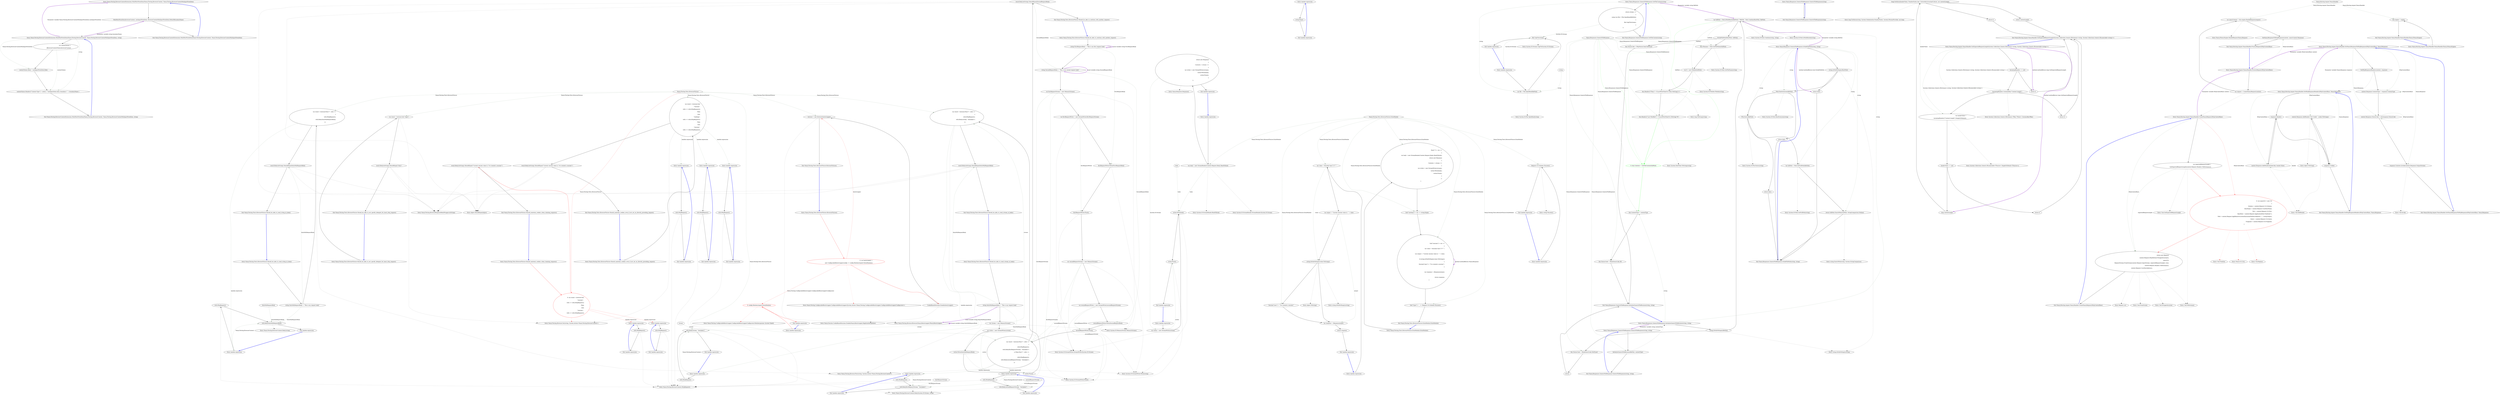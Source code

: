 digraph  {
n0 [cluster="Nancy.Testing.BrowserContextExtensions.MultiPartFormData(Nancy.Testing.BrowserContext, Nancy.Testing.BrowserContextMultipartFormData)", label="Entry Nancy.Testing.BrowserContextExtensions.MultiPartFormData(Nancy.Testing.BrowserContext, Nancy.Testing.BrowserContextMultipartFormData)", span="12-12"];
n1 [cluster="Nancy.Testing.BrowserContextExtensions.MultiPartFormData(Nancy.Testing.BrowserContext, Nancy.Testing.BrowserContextMultipartFormData)", label="MultiPartFormData(browserContext, multipartFormData, BrowserContextMultipartFormData.DefaultBoundaryName)", span="14-14"];
n2 [cluster="Nancy.Testing.BrowserContextExtensions.MultiPartFormData(Nancy.Testing.BrowserContext, Nancy.Testing.BrowserContextMultipartFormData)", label="Exit Nancy.Testing.BrowserContextExtensions.MultiPartFormData(Nancy.Testing.BrowserContext, Nancy.Testing.BrowserContextMultipartFormData)", span="12-12"];
n3 [cluster="Nancy.Testing.BrowserContextExtensions.MultiPartFormData(Nancy.Testing.BrowserContext, Nancy.Testing.BrowserContextMultipartFormData, string)", label="Entry Nancy.Testing.BrowserContextExtensions.MultiPartFormData(Nancy.Testing.BrowserContext, Nancy.Testing.BrowserContextMultipartFormData, string)", span="23-23"];
n4 [cluster="Nancy.Testing.BrowserContextExtensions.MultiPartFormData(Nancy.Testing.BrowserContext, Nancy.Testing.BrowserContextMultipartFormData, string)", label="var contextValues =\r\n                (IBrowserContextValues)browserContext", span="25-26"];
n5 [cluster="Nancy.Testing.BrowserContextExtensions.MultiPartFormData(Nancy.Testing.BrowserContext, Nancy.Testing.BrowserContextMultipartFormData, string)", label="contextValues.Body = multipartFormData.Body", span="28-28"];
n6 [cluster="Nancy.Testing.BrowserContextExtensions.MultiPartFormData(Nancy.Testing.BrowserContext, Nancy.Testing.BrowserContextMultipartFormData, string)", label="contextValues.Headers[''Content-Type''] = new[] { ''multipart/form-data; boundary='' + boundaryName }", span="29-29"];
n7 [cluster="Nancy.Testing.BrowserContextExtensions.MultiPartFormData(Nancy.Testing.BrowserContext, Nancy.Testing.BrowserContextMultipartFormData, string)", label="Exit Nancy.Testing.BrowserContextExtensions.MultiPartFormData(Nancy.Testing.BrowserContext, Nancy.Testing.BrowserContextMultipartFormData, string)", span="23-23"];
m0_43 [cluster="Nancy.Testing.BrowserContext.Body(System.IO.Stream, string)", file="BrowserFixture.cs", label="Entry Nancy.Testing.BrowserContext.Body(System.IO.Stream, string)", span="70-70"];
m0_70 [cluster="Nancy.Testing.Browser.Get(string, System.Action<Nancy.Testing.BrowserContext>)", file="BrowserFixture.cs", label="Entry Nancy.Testing.Browser.Get(string, System.Action<Nancy.Testing.BrowserContext>)", span="50-50"];
m0_66 [cluster="Nancy.Testing.Tests.BrowserFixture.Should_maintain_cookies_when_chaining_requests()", file="BrowserFixture.cs", label="Entry Nancy.Testing.Tests.BrowserFixture.Should_maintain_cookies_when_chaining_requests()", span="90-90"];
m0_67 [cluster="Nancy.Testing.Tests.BrowserFixture.Should_maintain_cookies_when_chaining_requests()", color=red, community=0, file="BrowserFixture.cs", label="0: var result = browser.Get(\r\n                    ''/session'', \r\n                    with => with.HttpRequest())\r\n                .Then\r\n                .Get(\r\n                    ''/session'', \r\n                    with => with.HttpRequest())", span="94-100"];
m0_68 [cluster="Nancy.Testing.Tests.BrowserFixture.Should_maintain_cookies_when_chaining_requests()", file="BrowserFixture.cs", label="result.Body.AsString().ShouldEqual(''Current session value is: I've created a session!'')", span="102-102"];
m0_69 [cluster="Nancy.Testing.Tests.BrowserFixture.Should_maintain_cookies_when_chaining_requests()", file="BrowserFixture.cs", label="Exit Nancy.Testing.Tests.BrowserFixture.Should_maintain_cookies_when_chaining_requests()", span="90-90"];
m0_17 [cluster="Nancy.Testing.Browser.Post(string, System.Action<Nancy.Testing.BrowserContext>)", file="BrowserFixture.cs", label="Entry Nancy.Testing.Browser.Post(string, System.Action<Nancy.Testing.BrowserContext>)", span="94-94"];
m0_24 [cluster="Nancy.Testing.BrowserContext.HttpRequest()", file="BrowserFixture.cs", label="Entry Nancy.Testing.BrowserContext.HttpRequest()", span="116-116"];
m0_123 [cluster="object.ToString()", file="BrowserFixture.cs", label="Entry object.ToString()", span="0-0"];
m0_19 [cluster="object.ShouldEqual(object)", file="BrowserFixture.cs", label="Entry object.ShouldEqual(object)", span="80-80"];
m0_77 [cluster="Nancy.Testing.Tests.BrowserFixture.Should_maintain_cookies_even_if_not_set_on_directly_preceding_request()", file="BrowserFixture.cs", label="Entry Nancy.Testing.Tests.BrowserFixture.Should_maintain_cookies_even_if_not_set_on_directly_preceding_request()", span="106-106"];
m0_78 [cluster="Nancy.Testing.Tests.BrowserFixture.Should_maintain_cookies_even_if_not_set_on_directly_preceding_request()", file="BrowserFixture.cs", label="var result = browser.Get(\r\n                    ''/session'',\r\n                    with => with.HttpRequest())\r\n                .Then\r\n                .Get(\r\n                    ''/nothing'',\r\n                    with => with.HttpRequest())\r\n                .Then\r\n                .Get(\r\n                    ''/session'',\r\n                    with => with.HttpRequest())", span="110-120"];
m0_79 [cluster="Nancy.Testing.Tests.BrowserFixture.Should_maintain_cookies_even_if_not_set_on_directly_preceding_request()", file="BrowserFixture.cs", label="result.Body.AsString().ShouldEqual(''Current session value is: I've created a session!'')", span="122-122"];
m0_80 [cluster="Nancy.Testing.Tests.BrowserFixture.Should_maintain_cookies_even_if_not_set_on_directly_preceding_request()", file="BrowserFixture.cs", label="Exit Nancy.Testing.Tests.BrowserFixture.Should_maintain_cookies_even_if_not_set_on_directly_preceding_request()", span="106-106"];
m0_18 [cluster="Nancy.Testing.BrowserResponseBodyWrapper.AsString()", file="BrowserFixture.cs", label="Entry Nancy.Testing.BrowserResponseBodyWrapper.AsString()", span="30-30"];
m0_94 [cluster="Nancy.Testing.Tests.BrowserFixture.EchoModule.EchoModule()", file="BrowserFixture.cs", label="Entry Nancy.Testing.Tests.BrowserFixture.EchoModule.EchoModule()", span="135-135"];
m0_95 [cluster="Nancy.Testing.Tests.BrowserFixture.EchoModule.EchoModule()", file="BrowserFixture.cs", label="Post[''/''] = ctx =>\r\n                    {\r\n                        var body = new StreamReader(Context.Request.Body).ReadToEnd();\r\n                        return new Response\r\n                                {\r\n                                    Contents = stream =>\r\n                                                {\r\n                                                    var writer = new StreamWriter(stream);\r\n                                                    writer.Write(body);\r\n                                                    writer.Flush();\r\n                                                }\r\n                                };\r\n                    }", span="138-150"];
m0_96 [cluster="Nancy.Testing.Tests.BrowserFixture.EchoModule.EchoModule()", file="BrowserFixture.cs", label="Get[''/nothing''] = ctx => string.Empty", span="152-152"];
m0_97 [cluster="Nancy.Testing.Tests.BrowserFixture.EchoModule.EchoModule()", file="BrowserFixture.cs", label="Get[''/session''] = ctx =>\r\n                    {\r\n                        var value = Session[''moo''] ?? '''';\r\n\r\n                        var output = ''Current session value is: '' + value;\r\n\r\n                        if (string.IsNullOrEmpty(value.ToString()))\r\n                        {\r\n                            Session[''moo''] = ''I've created a session!'';\r\n                        }\r\n\r\n                        var response = (Response)output;\r\n\r\n                        return response;\r\n                    }", span="154-168"];
m0_98 [cluster="Nancy.Testing.Tests.BrowserFixture.EchoModule.EchoModule()", file="BrowserFixture.cs", label="Get[''/type''] = _ => Request.Url.Scheme.ToLower()", span="170-170"];
m0_99 [cluster="Nancy.Testing.Tests.BrowserFixture.EchoModule.EchoModule()", file="BrowserFixture.cs", label="Exit Nancy.Testing.Tests.BrowserFixture.EchoModule.EchoModule()", span="135-135"];
m0_26 [cluster="Nancy.Testing.Tests.BrowserFixture.Should_be_able_to_send_stream_in_body()", file="BrowserFixture.cs", label="Entry Nancy.Testing.Tests.BrowserFixture.Should_be_able_to_send_stream_in_body()", span="40-40"];
m0_27 [cluster="Nancy.Testing.Tests.BrowserFixture.Should_be_able_to_send_stream_in_body()", file="BrowserFixture.cs", label="string thisIsMyRequestBody = ''This is my request body''", span="43-43"];
m0_28 [cluster="Nancy.Testing.Tests.BrowserFixture.Should_be_able_to_send_stream_in_body()", file="BrowserFixture.cs", label="var stream = new MemoryStream()", span="44-44"];
m0_30 [cluster="Nancy.Testing.Tests.BrowserFixture.Should_be_able_to_send_stream_in_body()", file="BrowserFixture.cs", label="writer.Write(thisIsMyRequestBody)", span="46-46"];
m0_33 [cluster="Nancy.Testing.Tests.BrowserFixture.Should_be_able_to_send_stream_in_body()", file="BrowserFixture.cs", label="result.Body.AsString().ShouldEqual(thisIsMyRequestBody)", span="56-56"];
m0_29 [cluster="Nancy.Testing.Tests.BrowserFixture.Should_be_able_to_send_stream_in_body()", file="BrowserFixture.cs", label="var writer = new StreamWriter(stream)", span="45-45"];
m0_32 [cluster="Nancy.Testing.Tests.BrowserFixture.Should_be_able_to_send_stream_in_body()", file="BrowserFixture.cs", label="var result = browser.Post(''/'', with =>\r\n                                           {\r\n                                               with.HttpRequest();\r\n                                               with.Body(stream, ''text/plain'');\r\n                                           })", span="49-53"];
m0_31 [cluster="Nancy.Testing.Tests.BrowserFixture.Should_be_able_to_send_stream_in_body()", file="BrowserFixture.cs", label="writer.Flush()", span="47-47"];
m0_34 [cluster="Nancy.Testing.Tests.BrowserFixture.Should_be_able_to_send_stream_in_body()", file="BrowserFixture.cs", label="Exit Nancy.Testing.Tests.BrowserFixture.Should_be_able_to_send_stream_in_body()", span="40-40"];
m0_36 [cluster="System.IO.StreamWriter.StreamWriter(System.IO.Stream)", file="BrowserFixture.cs", label="Entry System.IO.StreamWriter.StreamWriter(System.IO.Stream)", span="0-0"];
m0_124 [cluster="string.IsNullOrEmpty(string)", file="BrowserFixture.cs", label="Entry string.IsNullOrEmpty(string)", span="0-0"];
m0_44 [cluster="Nancy.Testing.Tests.BrowserFixture.Should_be_able_to_continue_with_another_request()", file="BrowserFixture.cs", label="Entry Nancy.Testing.Tests.BrowserFixture.Should_be_able_to_continue_with_another_request()", span="60-60"];
m0_45 [cluster="Nancy.Testing.Tests.BrowserFixture.Should_be_able_to_continue_with_another_request()", file="BrowserFixture.cs", label="string FirstRequestBody = ''This is my first request body''", span="63-63"];
m0_46 [cluster="Nancy.Testing.Tests.BrowserFixture.Should_be_able_to_continue_with_another_request()", file="BrowserFixture.cs", label="string SecondRequestBody = ''This is my second request body''", span="64-64"];
m0_49 [cluster="Nancy.Testing.Tests.BrowserFixture.Should_be_able_to_continue_with_another_request()", file="BrowserFixture.cs", label="firstRequestWriter.Write(FirstRequestBody)", span="67-67"];
m0_47 [cluster="Nancy.Testing.Tests.BrowserFixture.Should_be_able_to_continue_with_another_request()", file="BrowserFixture.cs", label="var firstRequestStream = new MemoryStream()", span="65-65"];
m0_53 [cluster="Nancy.Testing.Tests.BrowserFixture.Should_be_able_to_continue_with_another_request()", file="BrowserFixture.cs", label="secondRequestWriter.Write(SecondRequestBody)", span="71-71"];
m0_56 [cluster="Nancy.Testing.Tests.BrowserFixture.Should_be_able_to_continue_with_another_request()", file="BrowserFixture.cs", label="result.Body.AsString().ShouldEqual(SecondRequestBody)", span="86-86"];
m0_48 [cluster="Nancy.Testing.Tests.BrowserFixture.Should_be_able_to_continue_with_another_request()", file="BrowserFixture.cs", label="var firstRequestWriter = new StreamWriter(firstRequestStream)", span="66-66"];
m0_55 [cluster="Nancy.Testing.Tests.BrowserFixture.Should_be_able_to_continue_with_another_request()", file="BrowserFixture.cs", label="var result = browser.Post(''/'', with =>\r\n            {\r\n                with.HttpRequest();\r\n                with.Body(firstRequestStream, ''text/plain'');\r\n            }).Then.Post(''/'', with =>\r\n            {\r\n                with.HttpRequest();\r\n                with.Body(secondRequestStream, ''text/plain'');\r\n            })", span="75-83"];
m0_50 [cluster="Nancy.Testing.Tests.BrowserFixture.Should_be_able_to_continue_with_another_request()", file="BrowserFixture.cs", label="firstRequestWriter.Flush()", span="68-68"];
m0_51 [cluster="Nancy.Testing.Tests.BrowserFixture.Should_be_able_to_continue_with_another_request()", file="BrowserFixture.cs", label="var secondRequestStream = new MemoryStream()", span="69-69"];
m0_52 [cluster="Nancy.Testing.Tests.BrowserFixture.Should_be_able_to_continue_with_another_request()", file="BrowserFixture.cs", label="var secondRequestWriter = new StreamWriter(secondRequestStream)", span="70-70"];
m0_54 [cluster="Nancy.Testing.Tests.BrowserFixture.Should_be_able_to_continue_with_another_request()", file="BrowserFixture.cs", label="secondRequestWriter.Flush()", span="72-72"];
m0_57 [cluster="Nancy.Testing.Tests.BrowserFixture.Should_be_able_to_continue_with_another_request()", file="BrowserFixture.cs", label="Exit Nancy.Testing.Tests.BrowserFixture.Should_be_able_to_continue_with_another_request()", span="60-60"];
m0_125 [cluster="lambda expression", file="BrowserFixture.cs", label="Entry lambda expression", span="170-170"];
m0_9 [cluster="lambda expression", color=red, community=0, file="BrowserFixture.cs", label="0: config.Modules(typeof (EchoModule))", span="15-15"];
m0_8 [cluster="lambda expression", file="BrowserFixture.cs", label="Entry lambda expression", span="15-15"];
m0_10 [cluster="lambda expression", file="BrowserFixture.cs", label="Exit lambda expression", span="15-15"];
m0_22 [cluster="lambda expression", file="BrowserFixture.cs", label="with.Body(thisIsMyRequestBody)", span="32-32"];
m0_20 [cluster="lambda expression", file="BrowserFixture.cs", label="Entry lambda expression", span="29-33"];
m0_21 [cluster="lambda expression", file="BrowserFixture.cs", label="with.HttpRequest()", span="31-31"];
m0_23 [cluster="lambda expression", file="BrowserFixture.cs", label="Exit lambda expression", span="29-33"];
m0_41 [cluster="lambda expression", file="BrowserFixture.cs", label="with.Body(stream, ''text/plain'')", span="52-52"];
m0_39 [cluster="lambda expression", file="BrowserFixture.cs", label="Entry lambda expression", span="49-53"];
m0_40 [cluster="lambda expression", file="BrowserFixture.cs", label="with.HttpRequest()", span="51-51"];
m0_42 [cluster="lambda expression", file="BrowserFixture.cs", label="Exit lambda expression", span="49-53"];
m0_60 [cluster="lambda expression", file="BrowserFixture.cs", label="with.Body(firstRequestStream, ''text/plain'')", span="78-78"];
m0_64 [cluster="lambda expression", file="BrowserFixture.cs", label="with.Body(secondRequestStream, ''text/plain'')", span="82-82"];
m0_58 [cluster="lambda expression", file="BrowserFixture.cs", label="Entry lambda expression", span="75-79"];
m0_62 [cluster="lambda expression", file="BrowserFixture.cs", label="Entry lambda expression", span="79-83"];
m0_59 [cluster="lambda expression", file="BrowserFixture.cs", label="with.HttpRequest()", span="77-77"];
m0_61 [cluster="lambda expression", file="BrowserFixture.cs", label="Exit lambda expression", span="75-79"];
m0_63 [cluster="lambda expression", file="BrowserFixture.cs", label="with.HttpRequest()", span="81-81"];
m0_65 [cluster="lambda expression", file="BrowserFixture.cs", label="Exit lambda expression", span="79-83"];
m0_71 [cluster="lambda expression", file="BrowserFixture.cs", label="Entry lambda expression", span="96-96"];
m0_74 [cluster="lambda expression", file="BrowserFixture.cs", label="Entry lambda expression", span="100-100"];
m0_72 [cluster="lambda expression", file="BrowserFixture.cs", label="with.HttpRequest()", span="96-96"];
m0_73 [cluster="lambda expression", file="BrowserFixture.cs", label="Exit lambda expression", span="96-96"];
m0_75 [cluster="lambda expression", file="BrowserFixture.cs", label="with.HttpRequest()", span="100-100"];
m0_76 [cluster="lambda expression", file="BrowserFixture.cs", label="Exit lambda expression", span="100-100"];
m0_81 [cluster="lambda expression", file="BrowserFixture.cs", label="Entry lambda expression", span="112-112"];
m0_84 [cluster="lambda expression", file="BrowserFixture.cs", label="Entry lambda expression", span="116-116"];
m0_87 [cluster="lambda expression", file="BrowserFixture.cs", label="Entry lambda expression", span="120-120"];
m0_82 [cluster="lambda expression", file="BrowserFixture.cs", label="with.HttpRequest()", span="112-112"];
m0_83 [cluster="lambda expression", file="BrowserFixture.cs", label="Exit lambda expression", span="112-112"];
m0_85 [cluster="lambda expression", file="BrowserFixture.cs", label="with.HttpRequest()", span="116-116"];
m0_86 [cluster="lambda expression", file="BrowserFixture.cs", label="Exit lambda expression", span="116-116"];
m0_88 [cluster="lambda expression", file="BrowserFixture.cs", label="with.HttpRequest()", span="120-120"];
m0_89 [cluster="lambda expression", file="BrowserFixture.cs", label="Exit lambda expression", span="120-120"];
m0_100 [cluster="lambda expression", file="BrowserFixture.cs", label="Entry lambda expression", span="138-150"];
m0_101 [cluster="lambda expression", file="BrowserFixture.cs", label="var body = new StreamReader(Context.Request.Body).ReadToEnd()", span="140-140"];
m0_102 [cluster="lambda expression", file="BrowserFixture.cs", label="return new Response\r\n                                {\r\n                                    Contents = stream =>\r\n                                                {\r\n                                                    var writer = new StreamWriter(stream);\r\n                                                    writer.Write(body);\r\n                                                    writer.Flush();\r\n                                                }\r\n                                };", span="141-149"];
m0_109 [cluster="lambda expression", file="BrowserFixture.cs", label="writer.Write(body)", span="146-146"];
m0_103 [cluster="lambda expression", file="BrowserFixture.cs", label="Exit lambda expression", span="138-150"];
m0_108 [cluster="lambda expression", file="BrowserFixture.cs", label="var writer = new StreamWriter(stream)", span="145-145"];
m0_107 [cluster="lambda expression", file="BrowserFixture.cs", label="Entry lambda expression", span="143-148"];
m0_110 [cluster="lambda expression", file="BrowserFixture.cs", label="writer.Flush()", span="147-147"];
m0_111 [cluster="lambda expression", file="BrowserFixture.cs", label="Exit lambda expression", span="143-148"];
m0_112 [cluster="lambda expression", file="BrowserFixture.cs", label="Entry lambda expression", span="152-152"];
m0_113 [cluster="lambda expression", file="BrowserFixture.cs", label="string.Empty", span="152-152"];
m0_114 [cluster="lambda expression", file="BrowserFixture.cs", label="Exit lambda expression", span="152-152"];
m0_115 [cluster="lambda expression", file="BrowserFixture.cs", label="Entry lambda expression", span="154-168"];
m0_116 [cluster="lambda expression", file="BrowserFixture.cs", label="var value = Session[''moo''] ?? ''''", span="156-156"];
m0_117 [cluster="lambda expression", file="BrowserFixture.cs", label="var output = ''Current session value is: '' + value", span="158-158"];
m0_118 [cluster="lambda expression", file="BrowserFixture.cs", label="string.IsNullOrEmpty(value.ToString())", span="160-160"];
m0_120 [cluster="lambda expression", file="BrowserFixture.cs", label="var response = (Response)output", span="165-165"];
m0_119 [cluster="lambda expression", file="BrowserFixture.cs", label="Session[''moo''] = ''I've created a session!''", span="162-162"];
m0_121 [cluster="lambda expression", file="BrowserFixture.cs", label="return response;", span="167-167"];
m0_122 [cluster="lambda expression", file="BrowserFixture.cs", label="Exit lambda expression", span="154-168"];
m0_126 [cluster="lambda expression", file="BrowserFixture.cs", label="Request.Url.Scheme.ToLower()", span="170-170"];
m0_127 [cluster="lambda expression", file="BrowserFixture.cs", label="Exit lambda expression", span="170-170"];
m0_90 [cluster="Nancy.Testing.Tests.BrowserFixture.Should_be_able_to_not_specify_delegate_for_basic_http_request()", file="BrowserFixture.cs", label="Entry Nancy.Testing.Tests.BrowserFixture.Should_be_able_to_not_specify_delegate_for_basic_http_request()", span="126-126"];
m0_91 [cluster="Nancy.Testing.Tests.BrowserFixture.Should_be_able_to_not_specify_delegate_for_basic_http_request()", file="BrowserFixture.cs", label="var result = browser.Get(''/type'')", span="128-128"];
m0_92 [cluster="Nancy.Testing.Tests.BrowserFixture.Should_be_able_to_not_specify_delegate_for_basic_http_request()", file="BrowserFixture.cs", label="result.Body.AsString().ShouldEqual(''http'')", span="130-130"];
m0_93 [cluster="Nancy.Testing.Tests.BrowserFixture.Should_be_able_to_not_specify_delegate_for_basic_http_request()", file="BrowserFixture.cs", label="Exit Nancy.Testing.Tests.BrowserFixture.Should_be_able_to_not_specify_delegate_for_basic_http_request()", span="126-126"];
m0_35 [cluster="System.IO.MemoryStream.MemoryStream()", file="BrowserFixture.cs", label="Entry System.IO.MemoryStream.MemoryStream()", span="0-0"];
m0_37 [cluster="System.IO.StreamWriter.Write(string)", file="BrowserFixture.cs", label="Entry System.IO.StreamWriter.Write(string)", span="0-0"];
m0_104 [cluster="System.IO.StreamReader.StreamReader(System.IO.Stream)", file="BrowserFixture.cs", label="Entry System.IO.StreamReader.StreamReader(System.IO.Stream)", span="0-0"];
m0_38 [cluster="System.IO.StreamWriter.Flush()", file="BrowserFixture.cs", label="Entry System.IO.StreamWriter.Flush()", span="0-0"];
m0_5 [cluster="Nancy.Testing.ConfigurableBootstrapper.ConfigurableBootstrapper(System.Action<Nancy.Testing.ConfigurableBootstrapper.ConfigurableBoostrapperConfigurator>)", file="BrowserFixture.cs", label="Entry Nancy.Testing.ConfigurableBootstrapper.ConfigurableBootstrapper(System.Action<Nancy.Testing.ConfigurableBootstrapper.ConfigurableBoostrapperConfigurator>)", span="38-38"];
m0_11 [cluster="Nancy.Testing.ConfigurableBootstrapper.ConfigurableBoostrapperConfigurator.Modules(params System.Type[])", file="BrowserFixture.cs", label="Entry Nancy.Testing.ConfigurableBootstrapper.ConfigurableBoostrapperConfigurator.Modules(params System.Type[])", span="543-543"];
m0_0 [cluster="Nancy.Testing.Tests.BrowserFixture.BrowserFixture()", file="BrowserFixture.cs", label="Entry Nancy.Testing.Tests.BrowserFixture.BrowserFixture()", span="12-12"];
m0_1 [cluster="Nancy.Testing.Tests.BrowserFixture.BrowserFixture()", color=red, community=0, file="BrowserFixture.cs", label="0: var bootstrapper =\r\n                new ConfigurableBootstrapper(config => config.Modules(typeof (EchoModule)))", span="14-15"];
m0_2 [cluster="Nancy.Testing.Tests.BrowserFixture.BrowserFixture()", file="BrowserFixture.cs", label="CookieBasedSessions.Enable(bootstrapper)", span="17-17"];
m0_3 [cluster="Nancy.Testing.Tests.BrowserFixture.BrowserFixture()", file="BrowserFixture.cs", label="browser = new Browser(bootstrapper)", span="19-19"];
m0_4 [cluster="Nancy.Testing.Tests.BrowserFixture.BrowserFixture()", file="BrowserFixture.cs", label="Exit Nancy.Testing.Tests.BrowserFixture.BrowserFixture()", span="12-12"];
m0_105 [cluster="System.IO.StreamReader.ReadToEnd()", file="BrowserFixture.cs", label="Entry System.IO.StreamReader.ReadToEnd()", span="0-0"];
m0_6 [cluster="Nancy.Session.CookieBasedSessions.Enable(Nancy.Bootstrapper.IApplicationPipelines)", file="BrowserFixture.cs", label="Entry Nancy.Session.CookieBasedSessions.Enable(Nancy.Bootstrapper.IApplicationPipelines)", span="79-79"];
m0_12 [cluster="Nancy.Testing.Tests.BrowserFixture.Should_be_able_to_send_string_in_body()", file="BrowserFixture.cs", label="Entry Nancy.Testing.Tests.BrowserFixture.Should_be_able_to_send_string_in_body()", span="23-23"];
m0_13 [cluster="Nancy.Testing.Tests.BrowserFixture.Should_be_able_to_send_string_in_body()", file="BrowserFixture.cs", label="string thisIsMyRequestBody = ''This is my request body''", span="26-26"];
m0_14 [cluster="Nancy.Testing.Tests.BrowserFixture.Should_be_able_to_send_string_in_body()", file="BrowserFixture.cs", label="var result = browser.Post(''/'', with =>\r\n                                           {\r\n                                               with.HttpRequest();\r\n                                               with.Body(thisIsMyRequestBody);\r\n                                           })", span="29-33"];
m0_15 [cluster="Nancy.Testing.Tests.BrowserFixture.Should_be_able_to_send_string_in_body()", file="BrowserFixture.cs", label="result.Body.AsString().ShouldEqual(thisIsMyRequestBody)", span="36-36"];
m0_16 [cluster="Nancy.Testing.Tests.BrowserFixture.Should_be_able_to_send_string_in_body()", file="BrowserFixture.cs", label="Exit Nancy.Testing.Tests.BrowserFixture.Should_be_able_to_send_string_in_body()", span="23-23"];
m0_128 [cluster="string.ToLower()", file="BrowserFixture.cs", label="Entry string.ToLower()", span="0-0"];
m0_25 [cluster="Nancy.Testing.BrowserContext.Body(string)", file="BrowserFixture.cs", label="Entry Nancy.Testing.BrowserContext.Body(string)", span="60-60"];
m0_106 [cluster="Nancy.Response.Response()", file="BrowserFixture.cs", label="Entry Nancy.Response.Response()", span="15-15"];
m0_7 [cluster="Nancy.Testing.Browser.Browser(Nancy.Bootstrapper.INancyBootstrapper)", file="BrowserFixture.cs", label="Entry Nancy.Testing.Browser.Browser(Nancy.Bootstrapper.INancyBootstrapper)", span="26-26"];
m0_129 [file="BrowserFixture.cs", label="Nancy.Testing.Tests.BrowserFixture", span=""];
m0_130 [file="BrowserFixture.cs", label=thisIsMyRequestBody, span=""];
m0_131 [file="BrowserFixture.cs", label=stream, span=""];
m0_132 [file="BrowserFixture.cs", label=firstRequestStream, span=""];
m0_133 [file="BrowserFixture.cs", label=secondRequestStream, span=""];
m0_134 [file="BrowserFixture.cs", label="Nancy.Testing.Tests.BrowserFixture.EchoModule", span=""];
m0_135 [file="BrowserFixture.cs", label=body, span=""];
m1_14 [cluster="System.IO.Stream.CopyTo(System.IO.Stream)", file="GenericFileResponse.cs", label="Entry System.IO.Stream.CopyTo(System.IO.Stream)", span="0-0"];
m1_15 [cluster="Nancy.Responses.GenericFileResponse.IsSafeFilePath(string, string)", file="GenericFileResponse.cs", label="Entry Nancy.Responses.GenericFileResponse.IsSafeFilePath(string, string)", span="52-52"];
m1_16 [cluster="Nancy.Responses.GenericFileResponse.IsSafeFilePath(string, string)", file="GenericFileResponse.cs", label="string.IsNullOrEmpty(RootPath)", span="54-54"];
m1_18 [cluster="Nancy.Responses.GenericFileResponse.IsSafeFilePath(string, string)", file="GenericFileResponse.cs", label="!Path.HasExtension(filePath)", span="59-59"];
m1_20 [cluster="Nancy.Responses.GenericFileResponse.IsSafeFilePath(string, string)", file="GenericFileResponse.cs", label="!File.Exists(filePath)", span="64-64"];
m1_22 [cluster="Nancy.Responses.GenericFileResponse.IsSafeFilePath(string, string)", file="GenericFileResponse.cs", label="var fullPath = Path.GetFullPath(filePath)", span="69-69"];
m1_23 [cluster="Nancy.Responses.GenericFileResponse.IsSafeFilePath(string, string)", file="GenericFileResponse.cs", label="return fullPath.StartsWith(rootPath, StringComparison.Ordinal);", span="71-71"];
m1_17 [cluster="Nancy.Responses.GenericFileResponse.IsSafeFilePath(string, string)", file="GenericFileResponse.cs", label="return false;", span="56-56"];
m1_19 [cluster="Nancy.Responses.GenericFileResponse.IsSafeFilePath(string, string)", file="GenericFileResponse.cs", label="return false;", span="61-61"];
m1_21 [cluster="Nancy.Responses.GenericFileResponse.IsSafeFilePath(string, string)", file="GenericFileResponse.cs", label="return false;", span="66-66"];
m1_24 [cluster="Nancy.Responses.GenericFileResponse.IsSafeFilePath(string, string)", file="GenericFileResponse.cs", label="Exit Nancy.Responses.GenericFileResponse.IsSafeFilePath(string, string)", span="52-52"];
m1_28 [cluster="System.IO.Path.GetFullPath(string)", file="GenericFileResponse.cs", label="Entry System.IO.Path.GetFullPath(string)", span="0-0"];
m1_5 [cluster="Nancy.Responses.GenericFileResponse.InitializeGenericFileResonse(string, string)", file="GenericFileResponse.cs", label="Entry Nancy.Responses.GenericFileResponse.InitializeGenericFileResonse(string, string)", span="74-74"];
m1_30 [cluster="Nancy.Responses.GenericFileResponse.InitializeGenericFileResonse(string, string)", file="GenericFileResponse.cs", label="string.IsNullOrEmpty(filePath)", span="76-76"];
m1_33 [cluster="Nancy.Responses.GenericFileResponse.InitializeGenericFileResonse(string, string)", file="GenericFileResponse.cs", label="var fullPath = Path.IsPathRooted(filePath) ? filePath : Path.Combine(RootPath, filePath)", span="82-82"];
m1_41 [cluster="Nancy.Responses.GenericFileResponse.InitializeGenericFileResonse(string, string)", file="GenericFileResponse.cs", label="this.ContentType = contentType", span="97-97"];
m1_31 [cluster="Nancy.Responses.GenericFileResponse.InitializeGenericFileResonse(string, string)", file="GenericFileResponse.cs", label="this.StatusCode = HttpStatusCode.NotFound", span="78-78"];
m1_32 [cluster="Nancy.Responses.GenericFileResponse.InitializeGenericFileResonse(string, string)", file="GenericFileResponse.cs", label="return;", span="79-79"];
m1_34 [cluster="Nancy.Responses.GenericFileResponse.InitializeGenericFileResonse(string, string)", file="GenericFileResponse.cs", label="!IsSafeFilePath(RootPath, fullPath)", span="84-84"];
m1_36 [cluster="Nancy.Responses.GenericFileResponse.InitializeGenericFileResonse(string, string)", file="GenericFileResponse.cs", label="this.Filename = Path.GetFileName(fullPath)", span="90-90"];
m1_37 [cluster="Nancy.Responses.GenericFileResponse.InitializeGenericFileResonse(string, string)", file="GenericFileResponse.cs", label="var fi = new FileInfo(fullPath)", span="92-92"];
m1_40 [cluster="Nancy.Responses.GenericFileResponse.InitializeGenericFileResonse(string, string)", color=green, community=0, file="GenericFileResponse.cs", label="0: this.Contents = GetFileContent(fullPath)", span="96-96"];
m1_35 [cluster="Nancy.Responses.GenericFileResponse.InitializeGenericFileResonse(string, string)", file="GenericFileResponse.cs", label="this.StatusCode = HttpStatusCode.NotFound", span="86-86"];
m1_38 [cluster="Nancy.Responses.GenericFileResponse.InitializeGenericFileResonse(string, string)", file="GenericFileResponse.cs", label="this.Headers[''ETag''] = fi.LastWriteTimeUtc.Ticks.ToString(''x'')", span="94-94"];
m1_39 [cluster="Nancy.Responses.GenericFileResponse.InitializeGenericFileResonse(string, string)", file="GenericFileResponse.cs", label="this.Headers[''Last-Modified''] = fi.LastWriteTimeUtc.ToString(''R'')", span="95-95"];
m1_42 [cluster="Nancy.Responses.GenericFileResponse.InitializeGenericFileResonse(string, string)", file="GenericFileResponse.cs", label="this.StatusCode = HttpStatusCode.OK", span="98-98"];
m1_43 [cluster="Nancy.Responses.GenericFileResponse.InitializeGenericFileResonse(string, string)", file="GenericFileResponse.cs", label="Exit Nancy.Responses.GenericFileResponse.InitializeGenericFileResonse(string, string)", span="74-74"];
m1_49 [cluster="System.DateTime.ToString(string)", file="GenericFileResponse.cs", label="Entry System.DateTime.ToString(string)", span="0-0"];
m1_45 [cluster="System.IO.Path.Combine(string, string)", file="GenericFileResponse.cs", label="Entry System.IO.Path.Combine(string, string)", span="0-0"];
m1_25 [cluster="string.IsNullOrEmpty(string)", file="GenericFileResponse.cs", label="Entry string.IsNullOrEmpty(string)", span="0-0"];
m1_2 [cluster="Nancy.Responses.GenericFileResponse.GenericFileResponse(string, string)", file="GenericFileResponse.cs", label="Entry Nancy.Responses.GenericFileResponse.GenericFileResponse(string, string)", span="30-30"];
m1_3 [cluster="Nancy.Responses.GenericFileResponse.GenericFileResponse(string, string)", file="GenericFileResponse.cs", label="InitializeGenericFileResonse(filePath, contentType)", span="32-32"];
m1_4 [cluster="Nancy.Responses.GenericFileResponse.GenericFileResponse(string, string)", file="GenericFileResponse.cs", label="Exit Nancy.Responses.GenericFileResponse.GenericFileResponse(string, string)", span="30-30"];
m1_26 [cluster="System.IO.Path.HasExtension(string)", file="GenericFileResponse.cs", label="Entry System.IO.Path.HasExtension(string)", span="0-0"];
m1_13 [cluster="System.IO.File.OpenRead(string)", file="GenericFileResponse.cs", label="Entry System.IO.File.OpenRead(string)", span="0-0"];
m1_48 [cluster="long.ToString(string)", file="GenericFileResponse.cs", label="Entry long.ToString(string)", span="0-0"];
m1_0 [cluster="Nancy.Responses.GenericFileResponse.GenericFileResponse(string)", file="GenericFileResponse.cs", label="Entry Nancy.Responses.GenericFileResponse.GenericFileResponse(string)", span="19-19"];
m1_1 [cluster="Nancy.Responses.GenericFileResponse.GenericFileResponse(string)", file="GenericFileResponse.cs", label="Exit Nancy.Responses.GenericFileResponse.GenericFileResponse(string)", span="19-19"];
m1_46 [cluster="System.IO.Path.GetFileName(string)", file="GenericFileResponse.cs", label="Entry System.IO.Path.GetFileName(string)", span="0-0"];
m1_47 [cluster="System.IO.FileInfo.FileInfo(string)", file="GenericFileResponse.cs", label="Entry System.IO.FileInfo.FileInfo(string)", span="0-0"];
m1_6 [cluster="Nancy.Responses.GenericFileResponse.GetFileContent(string)", file="GenericFileResponse.cs", label="Entry Nancy.Responses.GenericFileResponse.GetFileContent(string)", span="41-41"];
m1_7 [cluster="Nancy.Responses.GenericFileResponse.GetFileContent(string)", file="GenericFileResponse.cs", label="return stream =>\r\n            {\r\n                using (var file = File.OpenRead(filePath))\r\n                {\r\n                    file.CopyTo(stream);\r\n                }\r\n            };", span="43-49"];
m1_8 [cluster="Nancy.Responses.GenericFileResponse.GetFileContent(string)", file="GenericFileResponse.cs", label="Exit Nancy.Responses.GenericFileResponse.GetFileContent(string)", span="41-41"];
m1_9 [cluster="lambda expression", file="GenericFileResponse.cs", label="Entry lambda expression", span="43-49"];
m1_10 [cluster="lambda expression", file="GenericFileResponse.cs", label="var file = File.OpenRead(filePath)", span="45-45"];
m1_11 [cluster="lambda expression", file="GenericFileResponse.cs", label="file.CopyTo(stream)", span="47-47"];
m1_12 [cluster="lambda expression", file="GenericFileResponse.cs", label="Exit lambda expression", span="43-49"];
m1_44 [cluster="System.IO.Path.IsPathRooted(string)", file="GenericFileResponse.cs", label="Entry System.IO.Path.IsPathRooted(string)", span="0-0"];
m1_27 [cluster="System.IO.File.Exists(string)", file="GenericFileResponse.cs", label="Entry System.IO.File.Exists(string)", span="0-0"];
m1_29 [cluster="string.StartsWith(string, System.StringComparison)", file="GenericFileResponse.cs", label="Entry string.StartsWith(string, System.StringComparison)", span="0-0"];
m1_50 [file="GenericFileResponse.cs", label="Nancy.Responses.GenericFileResponse", span=""];
m1_51 [file="GenericFileResponse.cs", label=string, span=""];
m2_38 [cluster="long.TryParse(string, System.Globalization.NumberStyles, System.IFormatProvider, out long)", file="NancyHandler.cs", label="Entry long.TryParse(string, System.Globalization.NumberStyles, System.IFormatProvider, out long)", span="0-0"];
m2_9 [cluster="Nancy.INancyEngine.HandleRequest(Nancy.Request)", file="NancyHandler.cs", label="Entry Nancy.INancyEngine.HandleRequest(Nancy.Request)", span="46-46"];
m2_15 [cluster="Unk.ToDictionary", file="NancyHandler.cs", label="Entry Unk.ToDictionary", span=""];
m2_10 [cluster="Nancy.Hosting.Aspnet.NancyHandler.SetNancyResponseToHttpResponse(HttpContextBase, Nancy.Response)", file="NancyHandler.cs", label="Entry Nancy.Hosting.Aspnet.NancyHandler.SetNancyResponseToHttpResponse(HttpContextBase, Nancy.Response)", span="81-81"];
m2_39 [cluster="Nancy.Hosting.Aspnet.NancyHandler.SetNancyResponseToHttpResponse(HttpContextBase, Nancy.Response)", file="NancyHandler.cs", label="SetHttpResponseHeaders(context, response)", span="83-83"];
m2_40 [cluster="Nancy.Hosting.Aspnet.NancyHandler.SetNancyResponseToHttpResponse(HttpContextBase, Nancy.Response)", file="NancyHandler.cs", label="context.Response.ContentType = response.ContentType", span="85-85"];
m2_41 [cluster="Nancy.Hosting.Aspnet.NancyHandler.SetNancyResponseToHttpResponse(HttpContextBase, Nancy.Response)", file="NancyHandler.cs", label="context.Response.StatusCode = (int)response.StatusCode", span="86-86"];
m2_42 [cluster="Nancy.Hosting.Aspnet.NancyHandler.SetNancyResponseToHttpResponse(HttpContextBase, Nancy.Response)", file="NancyHandler.cs", label="response.Contents.Invoke(context.Response.OutputStream)", span="87-87"];
m2_43 [cluster="Nancy.Hosting.Aspnet.NancyHandler.SetNancyResponseToHttpResponse(HttpContextBase, Nancy.Response)", file="NancyHandler.cs", label="Exit Nancy.Hosting.Aspnet.NancyHandler.SetNancyResponseToHttpResponse(HttpContextBase, Nancy.Response)", span="81-81"];
m2_21 [cluster="Unk.ToUpperInvariant", file="NancyHandler.cs", label="Entry Unk.ToUpperInvariant", span=""];
m2_20 [cluster="Request.cstr", file="NancyHandler.cs", label="Entry Request.cstr", span=""];
m2_22 [cluster="Unk.FromStream", file="NancyHandler.cs", label="Entry Unk.FromStream", span=""];
m2_17 [cluster="Nancy.Url.Url()", file="NancyHandler.cs", label="Entry Nancy.Url.Url()", span="14-14"];
m2_8 [cluster="Nancy.Hosting.Aspnet.NancyHandler.CreateNancyRequest(HttpContextBase)", file="NancyHandler.cs", label="Entry Nancy.Hosting.Aspnet.NancyHandler.CreateNancyRequest(HttpContextBase)", span="28-28"];
m2_11 [cluster="Nancy.Hosting.Aspnet.NancyHandler.CreateNancyRequest(HttpContextBase)", file="NancyHandler.cs", label="var expectedRequestLength =\r\n                GetExpectedRequestLength(context.Request.Headers.ToDictionary())", span="30-31"];
m2_12 [cluster="Nancy.Hosting.Aspnet.NancyHandler.CreateNancyRequest(HttpContextBase)", color=red, community=0, file="NancyHandler.cs", label="0: var nancyUrl = new Url\r\n                               {\r\n                                   Scheme = context.Request.Url.Scheme,\r\n                                   HostName = context.Request.UserHostName,\r\n                                   Port = context.Request.Url.Port,\r\n                                   BasePath = context.Request.ApplicationPath.TrimEnd('/'),\r\n                                   Path = context.Request.AppRelativeCurrentExecutionFilePath.Replace(''~'', string.Empty),\r\n                                   Query = context.Request.Url.Query,\r\n                                   Fragment = context.Request.Url.Fragment,\r\n                               }", span="33-42"];
m2_13 [cluster="Nancy.Hosting.Aspnet.NancyHandler.CreateNancyRequest(HttpContextBase)", file="NancyHandler.cs", label="return new Request(\r\n                context.Request.HttpMethod.ToUpperInvariant(),\r\n                nancyUrl,\r\n                RequestStream.FromStream(context.Request.InputStream, expectedRequestLength, true),\r\n                context.Request.Headers.ToDictionary(),\r\n                context.Request.UserHostAddress);", span="44-49"];
m2_14 [cluster="Nancy.Hosting.Aspnet.NancyHandler.CreateNancyRequest(HttpContextBase)", file="NancyHandler.cs", label="Exit Nancy.Hosting.Aspnet.NancyHandler.CreateNancyRequest(HttpContextBase)", span="28-28"];
m2_23 [cluster="Nancy.Hosting.Aspnet.NancyHandler.GetExpectedRequestLength(System.Collections.Generic.IDictionary<string, System.Collections.Generic.IEnumerable<string>>)", file="NancyHandler.cs", label="Entry Nancy.Hosting.Aspnet.NancyHandler.GetExpectedRequestLength(System.Collections.Generic.IDictionary<string, System.Collections.Generic.IEnumerable<string>>)", span="52-52"];
m2_24 [cluster="Nancy.Hosting.Aspnet.NancyHandler.GetExpectedRequestLength(System.Collections.Generic.IDictionary<string, System.Collections.Generic.IEnumerable<string>>)", file="NancyHandler.cs", label="incomingHeaders == null", span="54-54"];
m2_26 [cluster="Nancy.Hosting.Aspnet.NancyHandler.GetExpectedRequestLength(System.Collections.Generic.IDictionary<string, System.Collections.Generic.IEnumerable<string>>)", file="NancyHandler.cs", label="!incomingHeaders.ContainsKey(''Content-Length'')", span="59-59"];
m2_28 [cluster="Nancy.Hosting.Aspnet.NancyHandler.GetExpectedRequestLength(System.Collections.Generic.IDictionary<string, System.Collections.Generic.IEnumerable<string>>)", file="NancyHandler.cs", label="var headerValue =\r\n                incomingHeaders[''Content-Length''].SingleOrDefault()", span="64-65"];
m2_25 [cluster="Nancy.Hosting.Aspnet.NancyHandler.GetExpectedRequestLength(System.Collections.Generic.IDictionary<string, System.Collections.Generic.IEnumerable<string>>)", file="NancyHandler.cs", label="return 0;", span="56-56"];
m2_27 [cluster="Nancy.Hosting.Aspnet.NancyHandler.GetExpectedRequestLength(System.Collections.Generic.IDictionary<string, System.Collections.Generic.IEnumerable<string>>)", file="NancyHandler.cs", label="return 0;", span="61-61"];
m2_29 [cluster="Nancy.Hosting.Aspnet.NancyHandler.GetExpectedRequestLength(System.Collections.Generic.IDictionary<string, System.Collections.Generic.IEnumerable<string>>)", file="NancyHandler.cs", label="headerValue == null", span="67-67"];
m2_32 [cluster="Nancy.Hosting.Aspnet.NancyHandler.GetExpectedRequestLength(System.Collections.Generic.IDictionary<string, System.Collections.Generic.IEnumerable<string>>)", file="NancyHandler.cs", label="!long.TryParse(headerValue, NumberStyles.Any, CultureInfo.InvariantCulture, out contentLength)", span="73-73"];
m2_30 [cluster="Nancy.Hosting.Aspnet.NancyHandler.GetExpectedRequestLength(System.Collections.Generic.IDictionary<string, System.Collections.Generic.IEnumerable<string>>)", file="NancyHandler.cs", label="return 0;", span="69-69"];
m2_31 [cluster="Nancy.Hosting.Aspnet.NancyHandler.GetExpectedRequestLength(System.Collections.Generic.IDictionary<string, System.Collections.Generic.IEnumerable<string>>)", file="NancyHandler.cs", label="long contentLength", span="72-72"];
m2_33 [cluster="Nancy.Hosting.Aspnet.NancyHandler.GetExpectedRequestLength(System.Collections.Generic.IDictionary<string, System.Collections.Generic.IEnumerable<string>>)", file="NancyHandler.cs", label="return 0;", span="75-75"];
m2_34 [cluster="Nancy.Hosting.Aspnet.NancyHandler.GetExpectedRequestLength(System.Collections.Generic.IDictionary<string, System.Collections.Generic.IEnumerable<string>>)", file="NancyHandler.cs", label="return contentLength;", span="78-78"];
m2_35 [cluster="Nancy.Hosting.Aspnet.NancyHandler.GetExpectedRequestLength(System.Collections.Generic.IDictionary<string, System.Collections.Generic.IEnumerable<string>>)", file="NancyHandler.cs", label="Exit Nancy.Hosting.Aspnet.NancyHandler.GetExpectedRequestLength(System.Collections.Generic.IDictionary<string, System.Collections.Generic.IEnumerable<string>>)", span="52-52"];
m2_44 [cluster="Nancy.Hosting.Aspnet.NancyHandler.SetHttpResponseHeaders(HttpContextBase, Nancy.Response)", file="NancyHandler.cs", label="Entry Nancy.Hosting.Aspnet.NancyHandler.SetHttpResponseHeaders(HttpContextBase, Nancy.Response)", span="90-90"];
m2_46 [cluster="Nancy.Hosting.Aspnet.NancyHandler.SetHttpResponseHeaders(HttpContextBase, Nancy.Response)", file="NancyHandler.cs", label="response.Headers", span="92-92"];
m2_47 [cluster="Nancy.Hosting.Aspnet.NancyHandler.SetHttpResponseHeaders(HttpContextBase, Nancy.Response)", file="NancyHandler.cs", label="context.Response.AddHeader(header.Key, header.Value)", span="94-94"];
m2_48 [cluster="Nancy.Hosting.Aspnet.NancyHandler.SetHttpResponseHeaders(HttpContextBase, Nancy.Response)", file="NancyHandler.cs", label="response.Cookies", span="97-97"];
m2_49 [cluster="Nancy.Hosting.Aspnet.NancyHandler.SetHttpResponseHeaders(HttpContextBase, Nancy.Response)", file="NancyHandler.cs", label="context.Response.AddHeader(''Set-Cookie'', cookie.ToString())", span="99-99"];
m2_50 [cluster="Nancy.Hosting.Aspnet.NancyHandler.SetHttpResponseHeaders(HttpContextBase, Nancy.Response)", file="NancyHandler.cs", label="Exit Nancy.Hosting.Aspnet.NancyHandler.SetHttpResponseHeaders(HttpContextBase, Nancy.Response)", span="90-90"];
m2_37 [cluster="System.Collections.Generic.IEnumerable<TSource>.SingleOrDefault<TSource>()", file="NancyHandler.cs", label="Entry System.Collections.Generic.IEnumerable<TSource>.SingleOrDefault<TSource>()", span="0-0"];
m2_51 [cluster="Unk.AddHeader", file="NancyHandler.cs", label="Entry Unk.AddHeader", span=""];
m2_3 [cluster="Nancy.Hosting.Aspnet.NancyHandler.ProcessRequest(HttpContextBase)", file="NancyHandler.cs", label="Entry Nancy.Hosting.Aspnet.NancyHandler.ProcessRequest(HttpContextBase)", span="18-18"];
m2_4 [cluster="Nancy.Hosting.Aspnet.NancyHandler.ProcessRequest(HttpContextBase)", file="NancyHandler.cs", label="var request = CreateNancyRequest(context)", span="20-20"];
m2_6 [cluster="Nancy.Hosting.Aspnet.NancyHandler.ProcessRequest(HttpContextBase)", file="NancyHandler.cs", label="SetNancyResponseToHttpResponse(context, nancyContext.Response)", span="24-24"];
m2_5 [cluster="Nancy.Hosting.Aspnet.NancyHandler.ProcessRequest(HttpContextBase)", file="NancyHandler.cs", label="var nancyContext = this.engine.HandleRequest(request)", span="22-22"];
m2_7 [cluster="Nancy.Hosting.Aspnet.NancyHandler.ProcessRequest(HttpContextBase)", file="NancyHandler.cs", label="Exit Nancy.Hosting.Aspnet.NancyHandler.ProcessRequest(HttpContextBase)", span="18-18"];
m2_45 [cluster="Unk.Invoke", file="NancyHandler.cs", label="Entry Unk.Invoke", span=""];
m2_16 [cluster="Unk.GetExpectedRequestLength", file="NancyHandler.cs", label="Entry Unk.GetExpectedRequestLength", span=""];
m2_36 [cluster="System.Collections.Generic.IDictionary<TKey, TValue>.ContainsKey(TKey)", file="NancyHandler.cs", label="Entry System.Collections.Generic.IDictionary<TKey, TValue>.ContainsKey(TKey)", span="0-0"];
m2_0 [cluster="Nancy.Hosting.Aspnet.NancyHandler.NancyHandler(Nancy.INancyEngine)", file="NancyHandler.cs", label="Entry Nancy.Hosting.Aspnet.NancyHandler.NancyHandler(Nancy.INancyEngine)", span="13-13"];
m2_1 [cluster="Nancy.Hosting.Aspnet.NancyHandler.NancyHandler(Nancy.INancyEngine)", file="NancyHandler.cs", label="this.engine = engine", span="15-15"];
m2_2 [cluster="Nancy.Hosting.Aspnet.NancyHandler.NancyHandler(Nancy.INancyEngine)", file="NancyHandler.cs", label="Exit Nancy.Hosting.Aspnet.NancyHandler.NancyHandler(Nancy.INancyEngine)", span="13-13"];
m2_19 [cluster="Unk.Replace", file="NancyHandler.cs", label="Entry Unk.Replace", span=""];
m2_18 [cluster="Unk.TrimEnd", file="NancyHandler.cs", label="Entry Unk.TrimEnd", span=""];
m2_52 [cluster="object.ToString()", file="NancyHandler.cs", label="Entry object.ToString()", span="0-0"];
m2_53 [file="NancyHandler.cs", label="Nancy.Hosting.Aspnet.NancyHandler", span=""];
n0 -> n1  [key=0, style=solid];
n1 -> n2  [key=0, style=solid];
n1 -> n3  [key=2, style=dotted];
n2 -> n0  [color=blue, key=0, style=bold];
n3 -> n4  [key=0, style=solid];
n3 -> n5  [color=darkseagreen4, key=1, label="Nancy.Testing.BrowserContextMultipartFormData", style=dashed];
n3 -> n6  [color=darkseagreen4, key=1, label=string, style=dashed];
n3 -> n0  [color=darkorchid, key=3, label="Parameter variable Nancy.Testing.BrowserContextMultipartFormData multipartFormData", style=bold];
n3 -> n1  [color=darkorchid, key=3, label="Parameter variable string boundaryName", style=bold];
n4 -> n5  [key=0, style=solid];
n4 -> n6  [color=darkseagreen4, key=1, label=contextValues, style=dashed];
n5 -> n6  [key=0, style=solid];
n6 -> n7  [key=0, style=solid];
n7 -> n3  [color=blue, key=0, style=bold];
m0_66 -> m0_67  [color=red, key=0, style=solid];
m0_67 -> m0_68  [color=red, key=0, style=solid];
m0_67 -> m0_70  [color=red, key=2, style=dotted];
m0_67 -> m0_71  [color=red, key=1, label="lambda expression", style=dashed];
m0_67 -> m0_74  [color=red, key=1, label="lambda expression", style=dashed];
m0_68 -> m0_69  [key=0, style=solid];
m0_68 -> m0_18  [key=2, style=dotted];
m0_68 -> m0_19  [key=2, style=dotted];
m0_69 -> m0_66  [color=blue, key=0, style=bold];
m0_77 -> m0_78  [key=0, style=solid];
m0_78 -> m0_79  [key=0, style=solid];
m0_78 -> m0_70  [key=2, style=dotted];
m0_78 -> m0_81  [color=darkseagreen4, key=1, label="lambda expression", style=dashed];
m0_78 -> m0_84  [color=darkseagreen4, key=1, label="lambda expression", style=dashed];
m0_78 -> m0_87  [color=darkseagreen4, key=1, label="lambda expression", style=dashed];
m0_79 -> m0_80  [key=0, style=solid];
m0_79 -> m0_18  [key=2, style=dotted];
m0_79 -> m0_19  [key=2, style=dotted];
m0_80 -> m0_77  [color=blue, key=0, style=bold];
m0_94 -> m0_95  [key=0, style=solid];
m0_95 -> m0_96  [key=0, style=solid];
m0_96 -> m0_97  [key=0, style=solid];
m0_97 -> m0_98  [key=0, style=solid];
m0_97 -> m0_97  [color=darkorchid, key=3, label="method methodReturn Nancy.Response ", style=bold];
m0_98 -> m0_99  [key=0, style=solid];
m0_99 -> m0_94  [color=blue, key=0, style=bold];
m0_26 -> m0_27  [key=0, style=solid];
m0_27 -> m0_28  [key=0, style=solid];
m0_27 -> m0_30  [color=darkseagreen4, key=1, label=thisIsMyRequestBody, style=dashed];
m0_27 -> m0_33  [color=darkseagreen4, key=1, label=thisIsMyRequestBody, style=dashed];
m0_27 -> m0_7  [color=darkorchid, key=3, label="Local variable string thisIsMyRequestBody", style=bold];
m0_28 -> m0_29  [key=0, style=solid];
m0_28 -> m0_35  [key=2, style=dotted];
m0_28 -> m0_32  [color=darkseagreen4, key=1, label=stream, style=dashed];
m0_28 -> m0_41  [color=darkseagreen4, key=1, label=stream, style=dashed];
m0_30 -> m0_31  [key=0, style=solid];
m0_30 -> m0_37  [key=2, style=dotted];
m0_33 -> m0_34  [key=0, style=solid];
m0_33 -> m0_18  [key=2, style=dotted];
m0_33 -> m0_19  [key=2, style=dotted];
m0_29 -> m0_30  [key=0, style=solid];
m0_29 -> m0_36  [key=2, style=dotted];
m0_29 -> m0_31  [color=darkseagreen4, key=1, label=writer, style=dashed];
m0_32 -> m0_33  [key=0, style=solid];
m0_32 -> m0_17  [key=2, style=dotted];
m0_32 -> m0_39  [color=darkseagreen4, key=1, label="lambda expression", style=dashed];
m0_31 -> m0_32  [key=0, style=solid];
m0_31 -> m0_38  [key=2, style=dotted];
m0_34 -> m0_26  [color=blue, key=0, style=bold];
m0_44 -> m0_45  [key=0, style=solid];
m0_45 -> m0_46  [key=0, style=solid];
m0_45 -> m0_49  [color=darkseagreen4, key=1, label=FirstRequestBody, style=dashed];
m0_45 -> m0_45  [color=darkorchid, key=3, label="Local variable string FirstRequestBody", style=bold];
m0_46 -> m0_47  [key=0, style=solid];
m0_46 -> m0_53  [color=darkseagreen4, key=1, label=SecondRequestBody, style=dashed];
m0_46 -> m0_56  [color=darkseagreen4, key=1, label=SecondRequestBody, style=dashed];
m0_46 -> m0_46  [color=darkorchid, key=3, label="Local variable string SecondRequestBody", style=bold];
m0_49 -> m0_50  [key=0, style=solid];
m0_49 -> m0_37  [key=2, style=dotted];
m0_47 -> m0_48  [key=0, style=solid];
m0_47 -> m0_35  [key=2, style=dotted];
m0_47 -> m0_55  [color=darkseagreen4, key=1, label=firstRequestStream, style=dashed];
m0_47 -> m0_60  [color=darkseagreen4, key=1, label=firstRequestStream, style=dashed];
m0_53 -> m0_54  [key=0, style=solid];
m0_53 -> m0_37  [key=2, style=dotted];
m0_56 -> m0_57  [key=0, style=solid];
m0_56 -> m0_18  [key=2, style=dotted];
m0_56 -> m0_19  [key=2, style=dotted];
m0_48 -> m0_49  [key=0, style=solid];
m0_48 -> m0_36  [key=2, style=dotted];
m0_48 -> m0_50  [color=darkseagreen4, key=1, label=firstRequestWriter, style=dashed];
m0_55 -> m0_56  [key=0, style=solid];
m0_55 -> m0_17  [key=2, style=dotted];
m0_55 -> m0_58  [color=darkseagreen4, key=1, label="lambda expression", style=dashed];
m0_55 -> m0_62  [color=darkseagreen4, key=1, label="lambda expression", style=dashed];
m0_50 -> m0_51  [key=0, style=solid];
m0_50 -> m0_38  [key=2, style=dotted];
m0_51 -> m0_52  [key=0, style=solid];
m0_51 -> m0_35  [key=2, style=dotted];
m0_51 -> m0_55  [color=darkseagreen4, key=1, label=secondRequestStream, style=dashed];
m0_51 -> m0_64  [color=darkseagreen4, key=1, label=secondRequestStream, style=dashed];
m0_52 -> m0_53  [key=0, style=solid];
m0_52 -> m0_36  [key=2, style=dotted];
m0_52 -> m0_54  [color=darkseagreen4, key=1, label=secondRequestWriter, style=dashed];
m0_54 -> m0_55  [key=0, style=solid];
m0_54 -> m0_38  [key=2, style=dotted];
m0_57 -> m0_44  [color=blue, key=0, style=bold];
m0_125 -> m0_126  [key=0, style=solid];
m0_9 -> m0_10  [color=red, key=0, style=solid];
m0_9 -> m0_11  [color=red, key=2, style=dotted];
m0_8 -> m0_9  [color=red, key=0, style=solid];
m0_10 -> m0_8  [color=blue, key=0, style=bold];
m0_22 -> m0_23  [key=0, style=solid];
m0_22 -> m0_25  [key=2, style=dotted];
m0_20 -> m0_21  [key=0, style=solid];
m0_20 -> m0_22  [color=darkseagreen4, key=1, label="Nancy.Testing.BrowserContext", style=dashed];
m0_21 -> m0_22  [key=0, style=solid];
m0_21 -> m0_24  [key=2, style=dotted];
m0_23 -> m0_20  [color=blue, key=0, style=bold];
m0_41 -> m0_42  [key=0, style=solid];
m0_41 -> m0_43  [key=2, style=dotted];
m0_39 -> m0_40  [key=0, style=solid];
m0_39 -> m0_41  [color=darkseagreen4, key=1, label="Nancy.Testing.BrowserContext", style=dashed];
m0_40 -> m0_41  [key=0, style=solid];
m0_40 -> m0_24  [key=2, style=dotted];
m0_42 -> m0_39  [color=blue, key=0, style=bold];
m0_60 -> m0_61  [key=0, style=solid];
m0_60 -> m0_43  [key=2, style=dotted];
m0_64 -> m0_65  [key=0, style=solid];
m0_64 -> m0_43  [key=2, style=dotted];
m0_58 -> m0_59  [key=0, style=solid];
m0_58 -> m0_60  [color=darkseagreen4, key=1, label="Nancy.Testing.BrowserContext", style=dashed];
m0_62 -> m0_63  [key=0, style=solid];
m0_62 -> m0_64  [color=darkseagreen4, key=1, label="Nancy.Testing.BrowserContext", style=dashed];
m0_59 -> m0_60  [key=0, style=solid];
m0_59 -> m0_24  [key=2, style=dotted];
m0_61 -> m0_58  [color=blue, key=0, style=bold];
m0_63 -> m0_64  [key=0, style=solid];
m0_63 -> m0_24  [key=2, style=dotted];
m0_65 -> m0_62  [color=blue, key=0, style=bold];
m0_71 -> m0_72  [key=0, style=solid];
m0_74 -> m0_75  [key=0, style=solid];
m0_72 -> m0_73  [key=0, style=solid];
m0_72 -> m0_24  [key=2, style=dotted];
m0_73 -> m0_71  [color=blue, key=0, style=bold];
m0_75 -> m0_76  [key=0, style=solid];
m0_75 -> m0_24  [key=2, style=dotted];
m0_76 -> m0_74  [color=blue, key=0, style=bold];
m0_81 -> m0_82  [key=0, style=solid];
m0_84 -> m0_85  [key=0, style=solid];
m0_87 -> m0_88  [key=0, style=solid];
m0_82 -> m0_83  [key=0, style=solid];
m0_82 -> m0_24  [key=2, style=dotted];
m0_83 -> m0_81  [color=blue, key=0, style=bold];
m0_85 -> m0_86  [key=0, style=solid];
m0_85 -> m0_24  [key=2, style=dotted];
m0_86 -> m0_84  [color=blue, key=0, style=bold];
m0_88 -> m0_89  [key=0, style=solid];
m0_88 -> m0_24  [key=2, style=dotted];
m0_89 -> m0_87  [color=blue, key=0, style=bold];
m0_100 -> m0_101  [key=0, style=solid];
m0_101 -> m0_102  [key=0, style=solid];
m0_101 -> m0_104  [key=2, style=dotted];
m0_101 -> m0_105  [key=2, style=dotted];
m0_101 -> m0_109  [color=darkseagreen4, key=1, label=body, style=dashed];
m0_102 -> m0_103  [key=0, style=solid];
m0_102 -> m0_106  [key=2, style=dotted];
m0_102 -> m0_108  [color=darkseagreen4, key=1, label="System.IO.Stream", style=dashed];
m0_109 -> m0_110  [key=0, style=solid];
m0_109 -> m0_37  [key=2, style=dotted];
m0_103 -> m0_100  [color=blue, key=0, style=bold];
m0_108 -> m0_109  [key=0, style=solid];
m0_108 -> m0_36  [key=2, style=dotted];
m0_108 -> m0_110  [color=darkseagreen4, key=1, label=writer, style=dashed];
m0_107 -> m0_108  [key=0, style=solid];
m0_110 -> m0_111  [key=0, style=solid];
m0_110 -> m0_38  [key=2, style=dotted];
m0_111 -> m0_107  [color=blue, key=0, style=bold];
m0_112 -> m0_113  [key=0, style=solid];
m0_113 -> m0_114  [key=0, style=solid];
m0_114 -> m0_112  [color=blue, key=0, style=bold];
m0_115 -> m0_116  [key=0, style=solid];
m0_116 -> m0_117  [key=0, style=solid];
m0_116 -> m0_118  [color=darkseagreen4, key=1, label=value, style=dashed];
m0_117 -> m0_118  [key=0, style=solid];
m0_117 -> m0_120  [color=darkseagreen4, key=1, label=output, style=dashed];
m0_118 -> m0_119  [key=0, style=solid];
m0_118 -> m0_120  [key=0, style=solid];
m0_118 -> m0_123  [key=2, style=dotted];
m0_118 -> m0_124  [key=2, style=dotted];
m0_120 -> m0_121  [key=0, style=solid];
m0_119 -> m0_120  [key=0, style=solid];
m0_121 -> m0_122  [key=0, style=solid];
m0_122 -> m0_115  [color=blue, key=0, style=bold];
m0_126 -> m0_127  [key=0, style=solid];
m0_126 -> m0_128  [key=2, style=dotted];
m0_127 -> m0_125  [color=blue, key=0, style=bold];
m0_90 -> m0_91  [key=0, style=solid];
m0_91 -> m0_92  [key=0, style=solid];
m0_91 -> m0_70  [key=2, style=dotted];
m0_92 -> m0_93  [key=0, style=solid];
m0_92 -> m0_18  [key=2, style=dotted];
m0_92 -> m0_19  [key=2, style=dotted];
m0_93 -> m0_90  [color=blue, key=0, style=bold];
m0_0 -> m0_1  [color=red, key=0, style=solid];
m0_1 -> m0_2  [color=red, key=0, style=solid];
m0_1 -> m0_5  [color=red, key=2, style=dotted];
m0_1 -> m0_9  [color=red, key=1, label="Nancy.Testing.ConfigurableBootstrapper.ConfigurableBoostrapperConfigurator", style=dashed];
m0_1 -> m0_3  [color=red, key=1, label=bootstrapper, style=dashed];
m0_2 -> m0_3  [key=0, style=solid];
m0_2 -> m0_6  [key=2, style=dotted];
m0_3 -> m0_4  [key=0, style=solid];
m0_3 -> m0_7  [key=2, style=dotted];
m0_4 -> m0_0  [color=blue, key=0, style=bold];
m0_12 -> m0_13  [key=0, style=solid];
m0_13 -> m0_14  [key=0, style=solid];
m0_13 -> m0_22  [color=darkseagreen4, key=1, label=thisIsMyRequestBody, style=dashed];
m0_13 -> m0_15  [color=darkseagreen4, key=1, label=thisIsMyRequestBody, style=dashed];
m0_14 -> m0_15  [key=0, style=solid];
m0_14 -> m0_17  [key=2, style=dotted];
m0_14 -> m0_20  [color=darkseagreen4, key=1, label="lambda expression", style=dashed];
m0_15 -> m0_16  [key=0, style=solid];
m0_15 -> m0_18  [key=2, style=dotted];
m0_15 -> m0_19  [key=2, style=dotted];
m0_16 -> m0_12  [color=blue, key=0, style=bold];
m0_7 -> m0_7  [color=darkorchid, key=3, label="Local variable string thisIsMyRequestBody", style=bold];
m0_129 -> m0_3  [color=darkseagreen4, key=1, label="Nancy.Testing.Tests.BrowserFixture", style=dashed];
m0_129 -> m0_14  [color=darkseagreen4, key=1, label="Nancy.Testing.Tests.BrowserFixture", style=dashed];
m0_129 -> m0_32  [color=darkseagreen4, key=1, label="Nancy.Testing.Tests.BrowserFixture", style=dashed];
m0_129 -> m0_55  [color=darkseagreen4, key=1, label="Nancy.Testing.Tests.BrowserFixture", style=dashed];
m0_129 -> m0_67  [color=red, key=1, label="Nancy.Testing.Tests.BrowserFixture", style=dashed];
m0_129 -> m0_78  [color=darkseagreen4, key=1, label="Nancy.Testing.Tests.BrowserFixture", style=dashed];
m0_129 -> m0_91  [color=darkseagreen4, key=1, label="Nancy.Testing.Tests.BrowserFixture", style=dashed];
m0_130 -> m0_22  [color=darkseagreen4, key=1, label=thisIsMyRequestBody, style=dashed];
m0_131 -> m0_41  [color=darkseagreen4, key=1, label=stream, style=dashed];
m0_132 -> m0_60  [color=darkseagreen4, key=1, label=firstRequestStream, style=dashed];
m0_133 -> m0_64  [color=darkseagreen4, key=1, label=secondRequestStream, style=dashed];
m0_134 -> m0_95  [color=darkseagreen4, key=1, label="Nancy.Testing.Tests.BrowserFixture.EchoModule", style=dashed];
m0_134 -> m0_101  [color=darkseagreen4, key=1, label="Nancy.Testing.Tests.BrowserFixture.EchoModule", style=dashed];
m0_134 -> m0_96  [color=darkseagreen4, key=1, label="Nancy.Testing.Tests.BrowserFixture.EchoModule", style=dashed];
m0_134 -> m0_97  [color=darkseagreen4, key=1, label="Nancy.Testing.Tests.BrowserFixture.EchoModule", style=dashed];
m0_134 -> m0_116  [color=darkseagreen4, key=1, label="Nancy.Testing.Tests.BrowserFixture.EchoModule", style=dashed];
m0_134 -> m0_119  [color=darkseagreen4, key=1, label="Nancy.Testing.Tests.BrowserFixture.EchoModule", style=dashed];
m0_134 -> m0_98  [color=darkseagreen4, key=1, label="Nancy.Testing.Tests.BrowserFixture.EchoModule", style=dashed];
m0_134 -> m0_126  [color=darkseagreen4, key=1, label="Nancy.Testing.Tests.BrowserFixture.EchoModule", style=dashed];
m0_135 -> m0_109  [color=darkseagreen4, key=1, label=body, style=dashed];
m1_15 -> m1_16  [key=0, style=solid];
m1_15 -> m1_18  [color=darkseagreen4, key=1, label=string, style=dashed];
m1_15 -> m1_20  [color=darkseagreen4, key=1, label=string, style=dashed];
m1_15 -> m1_22  [color=darkseagreen4, key=1, label=string, style=dashed];
m1_15 -> m1_23  [color=darkseagreen4, key=1, label=string, style=dashed];
m1_15 -> m1_17  [color=darkorchid, key=3, label="method methodReturn bool IsSafeFilePath", style=bold];
m1_15 -> m1_33  [color=darkorchid, key=3, label="Parameter variable string filePath", style=bold];
m1_16 -> m1_17  [key=0, style=solid];
m1_16 -> m1_18  [key=0, style=solid];
m1_16 -> m1_25  [key=2, style=dotted];
m1_18 -> m1_19  [key=0, style=solid];
m1_18 -> m1_20  [key=0, style=solid];
m1_18 -> m1_26  [key=2, style=dotted];
m1_20 -> m1_21  [key=0, style=solid];
m1_20 -> m1_22  [key=0, style=solid];
m1_20 -> m1_27  [key=2, style=dotted];
m1_22 -> m1_23  [key=0, style=solid];
m1_22 -> m1_28  [key=2, style=dotted];
m1_23 -> m1_24  [key=0, style=solid];
m1_23 -> m1_29  [key=2, style=dotted];
m1_17 -> m1_24  [key=0, style=solid];
m1_19 -> m1_24  [key=0, style=solid];
m1_21 -> m1_24  [key=0, style=solid];
m1_24 -> m1_15  [color=blue, key=0, style=bold];
m1_5 -> m1_30  [key=0, style=solid];
m1_5 -> m1_33  [color=darkseagreen4, key=1, label=string, style=dashed];
m1_5 -> m1_41  [color=darkseagreen4, key=1, label=string, style=dashed];
m1_5 -> m1_2  [color=darkorchid, key=3, label="Parameter variable string contentType", style=bold];
m1_30 -> m1_31  [key=0, style=solid];
m1_30 -> m1_33  [key=0, style=solid];
m1_30 -> m1_25  [key=2, style=dotted];
m1_33 -> m1_34  [key=0, style=solid];
m1_33 -> m1_44  [key=2, style=dotted];
m1_33 -> m1_45  [key=2, style=dotted];
m1_33 -> m1_36  [color=darkseagreen4, key=1, label=fullPath, style=dashed];
m1_33 -> m1_37  [color=darkseagreen4, key=1, label=fullPath, style=dashed];
m1_33 -> m1_40  [color=green, key=1, label=fullPath, style=dashed];
m1_41 -> m1_42  [key=0, style=solid];
m1_31 -> m1_32  [key=0, style=solid];
m1_32 -> m1_43  [key=0, style=solid];
m1_34 -> m1_35  [key=0, style=solid];
m1_34 -> m1_36  [key=0, style=solid];
m1_34 -> m1_15  [key=2, style=dotted];
m1_36 -> m1_37  [key=0, style=solid];
m1_36 -> m1_46  [key=2, style=dotted];
m1_37 -> m1_38  [key=0, style=solid];
m1_37 -> m1_47  [key=2, style=dotted];
m1_37 -> m1_39  [color=darkseagreen4, key=1, label=fi, style=dashed];
m1_40 -> m1_41  [color=green, key=0, style=solid];
m1_40 -> m1_6  [color=green, key=2, style=dotted];
m1_35 -> m1_43  [key=0, style=solid];
m1_38 -> m1_39  [key=0, style=solid];
m1_38 -> m1_48  [key=2, style=dotted];
m1_39 -> m1_40  [color=green, key=0, style=solid];
m1_39 -> m1_49  [key=2, style=dotted];
m1_42 -> m1_43  [key=0, style=solid];
m1_43 -> m1_5  [color=blue, key=0, style=bold];
m1_2 -> m1_3  [key=0, style=solid];
m1_3 -> m1_4  [key=0, style=solid];
m1_3 -> m1_5  [key=2, style=dotted];
m1_4 -> m1_2  [color=blue, key=0, style=bold];
m1_0 -> m1_1  [key=0, style=solid];
m1_1 -> m1_0  [color=blue, key=0, style=bold];
m1_6 -> m1_7  [key=0, style=solid];
m1_6 -> m1_10  [color=darkseagreen4, key=1, label=string, style=dashed];
m1_6 -> m1_33  [color=darkorchid, key=3, label="Parameter variable string filePath", style=bold];
m1_7 -> m1_8  [key=0, style=solid];
m1_7 -> m1_11  [color=darkseagreen4, key=1, label="System.IO.Stream", style=dashed];
m1_8 -> m1_6  [color=blue, key=0, style=bold];
m1_9 -> m1_10  [key=0, style=solid];
m1_9 -> m1_11  [color=darkseagreen4, key=1, label="System.IO.Stream", style=dashed];
m1_10 -> m1_11  [key=0, style=solid];
m1_10 -> m1_13  [key=2, style=dotted];
m1_11 -> m1_12  [key=0, style=solid];
m1_11 -> m1_14  [key=2, style=dotted];
m1_12 -> m1_9  [color=blue, key=0, style=bold];
m1_50 -> m1_3  [color=darkseagreen4, key=1, label="Nancy.Responses.GenericFileResponse", style=dashed];
m1_50 -> m1_31  [color=darkseagreen4, key=1, label="Nancy.Responses.GenericFileResponse", style=dashed];
m1_50 -> m1_35  [color=darkseagreen4, key=1, label="Nancy.Responses.GenericFileResponse", style=dashed];
m1_50 -> m1_36  [color=darkseagreen4, key=1, label="Nancy.Responses.GenericFileResponse", style=dashed];
m1_50 -> m1_38  [color=darkseagreen4, key=1, label="Nancy.Responses.GenericFileResponse", style=dashed];
m1_50 -> m1_39  [color=darkseagreen4, key=1, label="Nancy.Responses.GenericFileResponse", style=dashed];
m1_50 -> m1_40  [color=green, key=1, label="Nancy.Responses.GenericFileResponse", style=dashed];
m1_50 -> m1_41  [color=darkseagreen4, key=1, label="Nancy.Responses.GenericFileResponse", style=dashed];
m1_50 -> m1_42  [color=darkseagreen4, key=1, label="Nancy.Responses.GenericFileResponse", style=dashed];
m1_51 -> m1_10  [color=darkseagreen4, key=1, label=string, style=dashed];
m2_10 -> m2_39  [key=0, style=solid];
m2_10 -> m2_40  [color=darkseagreen4, key=1, label=HttpContextBase, style=dashed];
m2_10 -> m2_41  [color=darkseagreen4, key=1, label="Nancy.Response", style=dashed];
m2_10 -> m2_42  [color=darkseagreen4, key=1, label="Nancy.Response", style=dashed];
m2_10 -> m2_3  [color=darkorchid, key=3, label="Parameter variable HttpContextBase context", style=bold];
m2_39 -> m2_40  [key=0, style=solid];
m2_39 -> m2_44  [key=2, style=dotted];
m2_40 -> m2_41  [key=0, style=solid];
m2_40 -> m2_40  [color=darkseagreen4, key=1, label=HttpContextBase, style=dashed];
m2_41 -> m2_42  [key=0, style=solid];
m2_41 -> m2_41  [color=darkseagreen4, key=1, label=HttpContextBase, style=dashed];
m2_42 -> m2_43  [key=0, style=solid];
m2_42 -> m2_45  [key=2, style=dotted];
m2_43 -> m2_10  [color=blue, key=0, style=bold];
m2_8 -> m2_11  [key=0, style=solid];
m2_8 -> m2_12  [color=red, key=1, label=HttpContextBase, style=dashed];
m2_8 -> m2_13  [color=darkseagreen4, key=1, label=HttpContextBase, style=dashed];
m2_8 -> m2_3  [color=darkorchid, key=3, label="Parameter variable HttpContextBase context", style=bold];
m2_11 -> m2_12  [color=red, key=0, style=solid];
m2_11 -> m2_15  [key=2, style=dotted];
m2_11 -> m2_16  [key=2, style=dotted];
m2_11 -> m2_13  [color=darkseagreen4, key=1, label=expectedRequestLength, style=dashed];
m2_12 -> m2_13  [color=red, key=0, style=solid];
m2_12 -> m2_17  [color=red, key=2, style=dotted];
m2_12 -> m2_18  [color=red, key=2, style=dotted];
m2_12 -> m2_19  [color=red, key=2, style=dotted];
m2_13 -> m2_14  [key=0, style=solid];
m2_13 -> m2_20  [key=2, style=dotted];
m2_13 -> m2_21  [key=2, style=dotted];
m2_13 -> m2_22  [key=2, style=dotted];
m2_13 -> m2_15  [key=2, style=dotted];
m2_14 -> m2_8  [color=blue, key=0, style=bold];
m2_23 -> m2_24  [key=0, style=solid];
m2_23 -> m2_26  [color=darkseagreen4, key=1, label="System.Collections.Generic.IDictionary<string, System.Collections.Generic.IEnumerable<string>>", style=dashed];
m2_23 -> m2_28  [color=darkseagreen4, key=1, label="System.Collections.Generic.IDictionary<string, System.Collections.Generic.IEnumerable<string>>", style=dashed];
m2_23 -> m2_25  [color=darkorchid, key=3, label="method methodReturn long GetExpectedRequestLength", style=bold];
m2_23 -> m2_31  [color=darkorchid, key=3, label="method methodReturn long GetExpectedRequestLength", style=bold];
m2_24 -> m2_25  [key=0, style=solid];
m2_24 -> m2_26  [key=0, style=solid];
m2_26 -> m2_27  [key=0, style=solid];
m2_26 -> m2_28  [key=0, style=solid];
m2_26 -> m2_36  [key=2, style=dotted];
m2_28 -> m2_29  [key=0, style=solid];
m2_28 -> m2_37  [key=2, style=dotted];
m2_28 -> m2_32  [color=darkseagreen4, key=1, label=headerValue, style=dashed];
m2_25 -> m2_35  [key=0, style=solid];
m2_27 -> m2_35  [key=0, style=solid];
m2_29 -> m2_30  [key=0, style=solid];
m2_29 -> m2_31  [key=0, style=solid];
m2_32 -> m2_33  [key=0, style=solid];
m2_32 -> m2_34  [key=0, style=solid];
m2_32 -> m2_38  [key=2, style=dotted];
m2_30 -> m2_35  [key=0, style=solid];
m2_31 -> m2_32  [key=0, style=solid];
m2_33 -> m2_35  [key=0, style=solid];
m2_34 -> m2_35  [key=0, style=solid];
m2_35 -> m2_23  [color=blue, key=0, style=bold];
m2_44 -> m2_46  [key=0, style=solid];
m2_44 -> m2_47  [color=darkseagreen4, key=1, label=HttpContextBase, style=dashed];
m2_44 -> m2_48  [color=darkseagreen4, key=1, label="Nancy.Response", style=dashed];
m2_44 -> m2_49  [color=darkseagreen4, key=1, label=HttpContextBase, style=dashed];
m2_44 -> m2_10  [color=darkorchid, key=3, label="Parameter variable Nancy.Response response", style=bold];
m2_46 -> m2_47  [key=0, style=solid];
m2_46 -> m2_48  [key=0, style=solid];
m2_47 -> m2_46  [key=0, style=solid];
m2_47 -> m2_51  [key=2, style=dotted];
m2_47 -> m2_47  [color=darkseagreen4, key=1, label=header, style=dashed];
m2_48 -> m2_49  [key=0, style=solid];
m2_48 -> m2_50  [key=0, style=solid];
m2_49 -> m2_48  [key=0, style=solid];
m2_49 -> m2_52  [key=2, style=dotted];
m2_49 -> m2_51  [key=2, style=dotted];
m2_50 -> m2_44  [color=blue, key=0, style=bold];
m2_3 -> m2_4  [key=0, style=solid];
m2_3 -> m2_6  [color=darkseagreen4, key=1, label=HttpContextBase, style=dashed];
m2_4 -> m2_5  [key=0, style=solid];
m2_4 -> m2_8  [key=2, style=dotted];
m2_6 -> m2_7  [key=0, style=solid];
m2_6 -> m2_10  [key=2, style=dotted];
m2_5 -> m2_6  [key=0, style=solid];
m2_5 -> m2_9  [key=2, style=dotted];
m2_7 -> m2_3  [color=blue, key=0, style=bold];
m2_0 -> m2_1  [key=0, style=solid];
m2_1 -> m2_2  [key=0, style=solid];
m2_2 -> m2_0  [color=blue, key=0, style=bold];
m2_53 -> m2_1  [color=darkseagreen4, key=1, label="Nancy.Hosting.Aspnet.NancyHandler", style=dashed];
m2_53 -> m2_5  [color=darkseagreen4, key=1, label="Nancy.Hosting.Aspnet.NancyHandler", style=dashed];
}
